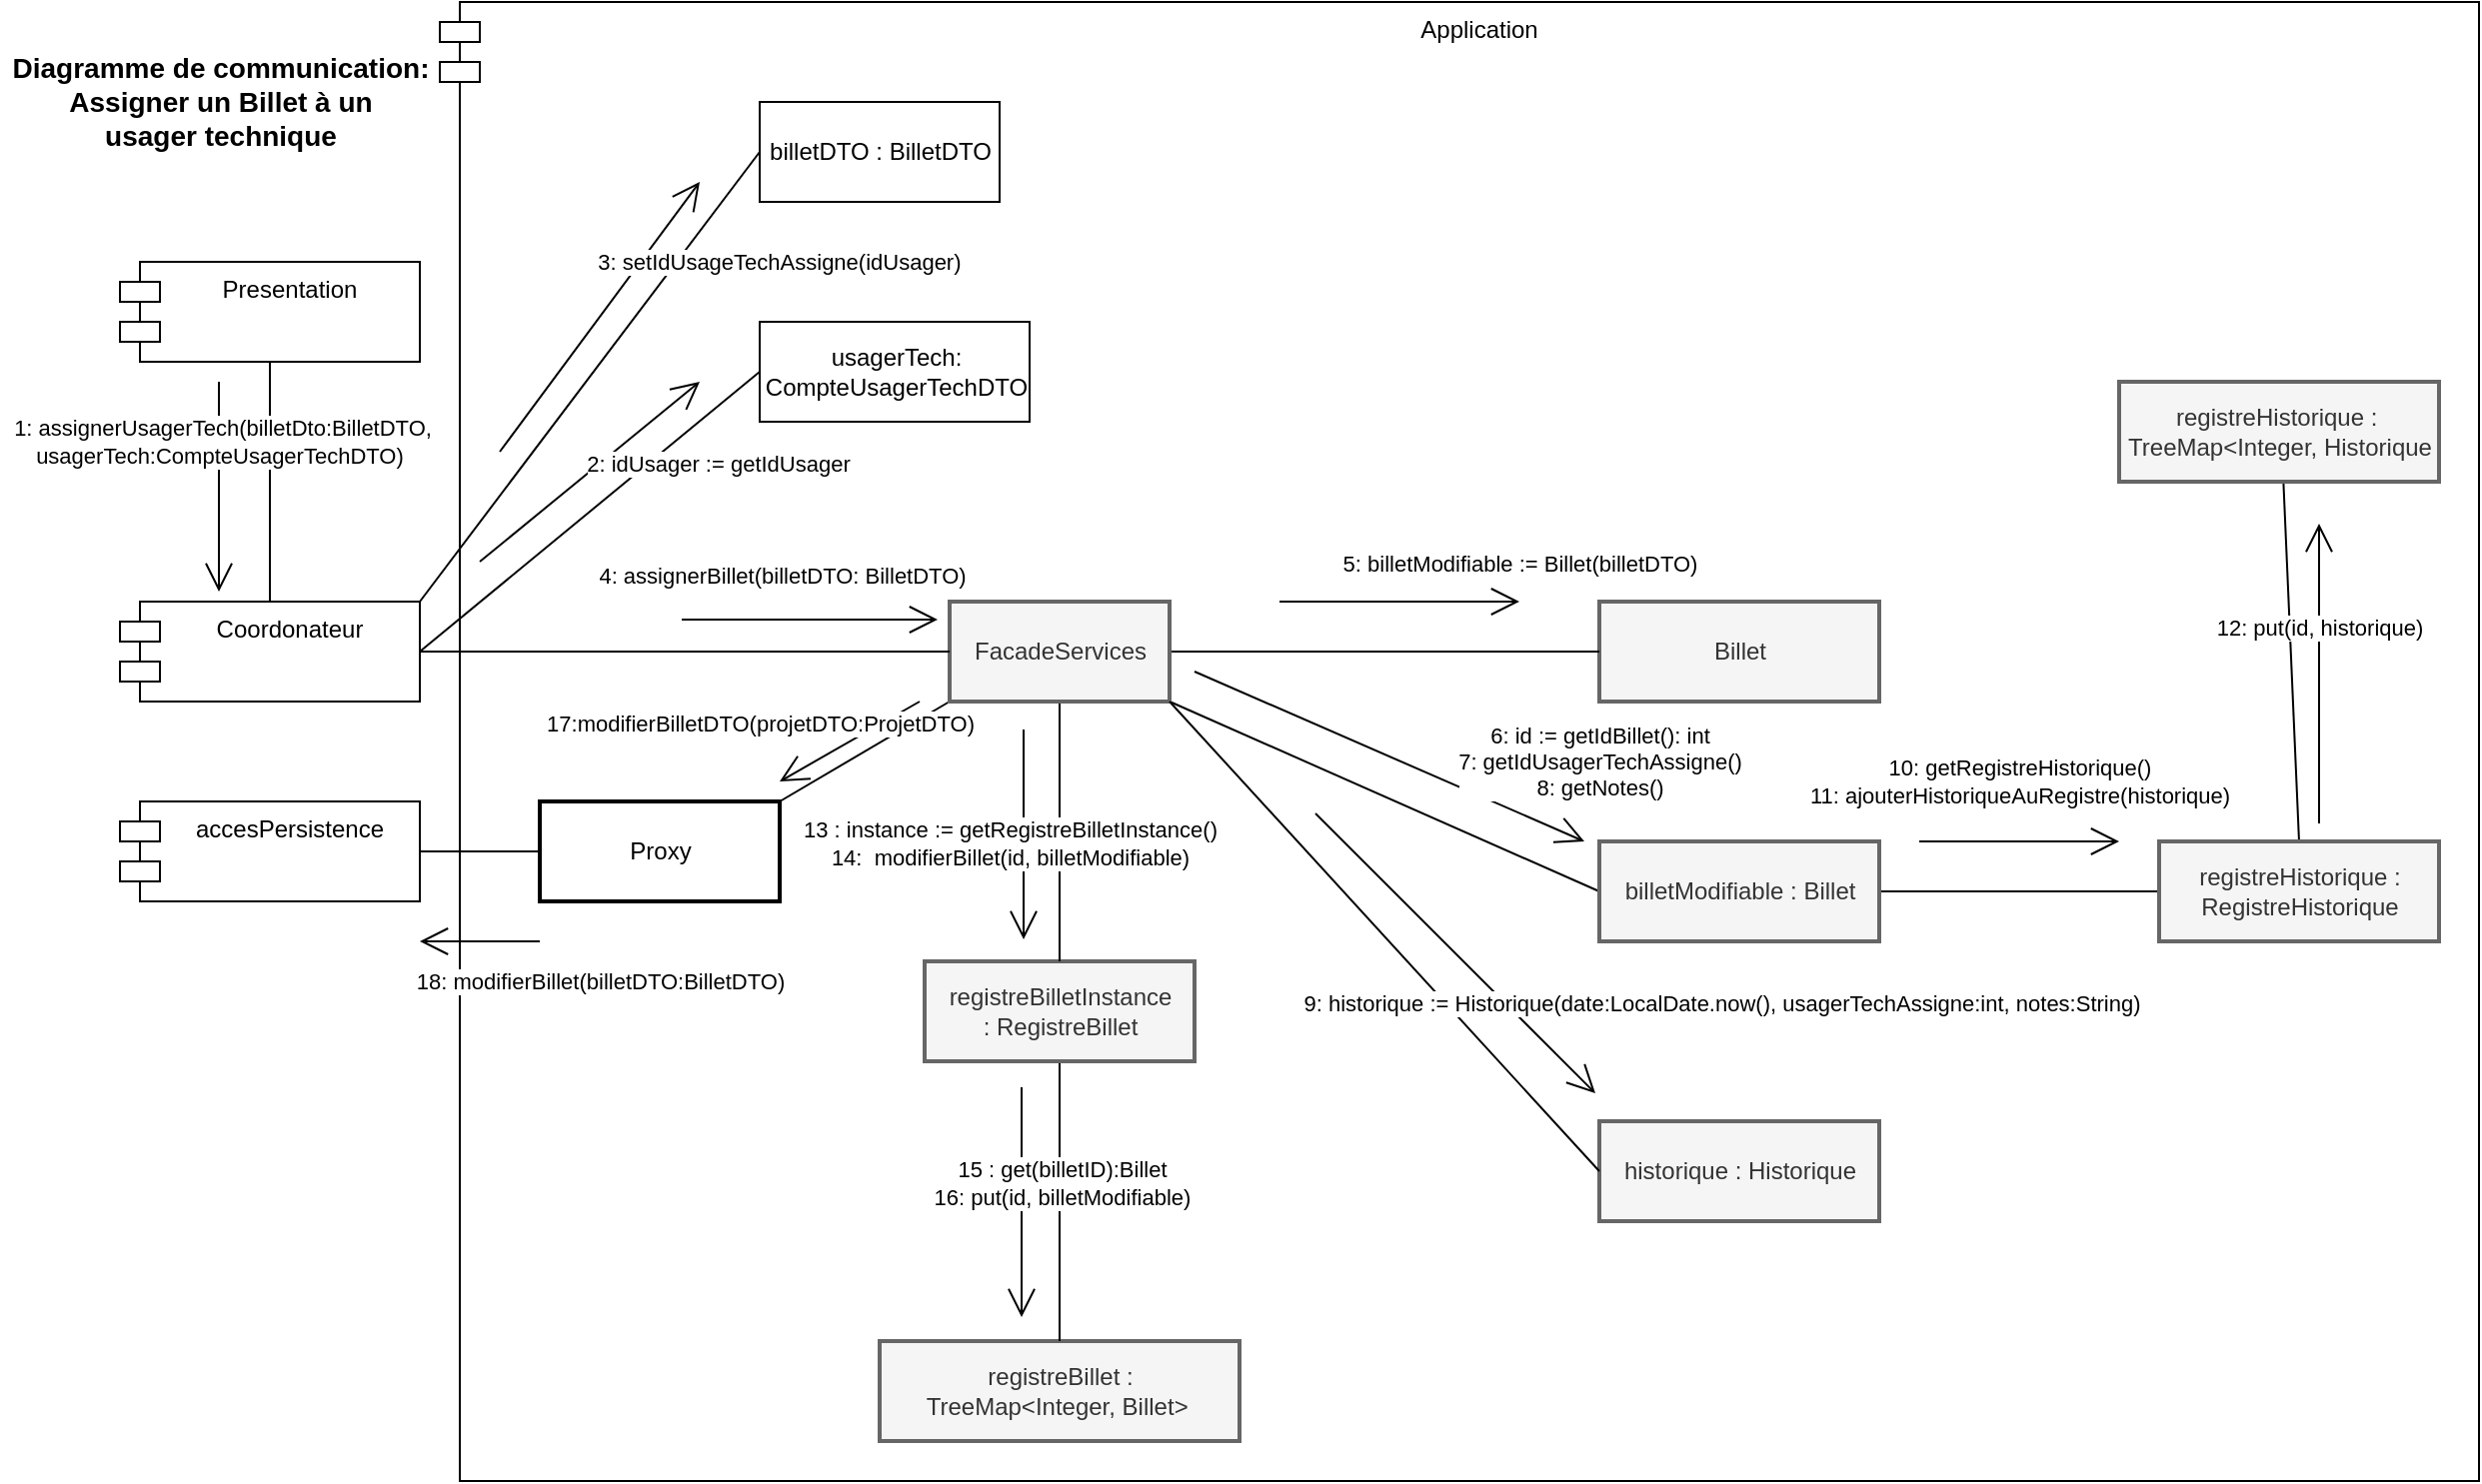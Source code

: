 <mxfile version="20.0.4" type="github">
  <diagram id="K1A0gdIgGlU09U6Z1tWm" name="Page-1">
    <mxGraphModel dx="2097" dy="1770" grid="1" gridSize="10" guides="1" tooltips="1" connect="1" arrows="1" fold="1" page="1" pageScale="1" pageWidth="850" pageHeight="1100" math="0" shadow="0">
      <root>
        <mxCell id="0" />
        <mxCell id="1" parent="0" />
        <mxCell id="Q0hlBnye1vxd4wSXMvIL-1" value="Coordonateur" style="shape=module;align=left;spacingLeft=20;align=center;verticalAlign=top;" parent="1" vertex="1">
          <mxGeometry x="-770" y="-760" width="150" height="50" as="geometry" />
        </mxCell>
        <mxCell id="Q0hlBnye1vxd4wSXMvIL-2" value="Application" style="shape=module;align=left;spacingLeft=20;align=center;verticalAlign=top;" parent="1" vertex="1">
          <mxGeometry x="-610" y="-1060" width="1020" height="740" as="geometry" />
        </mxCell>
        <mxCell id="Q0hlBnye1vxd4wSXMvIL-3" value="registreBillet : &lt;br&gt;TreeMap&amp;lt;Integer, Billet&amp;gt;&amp;nbsp;" style="html=1;strokeWidth=2;fillColor=#f5f5f5;fontColor=#333333;strokeColor=#666666;" parent="1" vertex="1">
          <mxGeometry x="-390" y="-390" width="180" height="50" as="geometry" />
        </mxCell>
        <mxCell id="Q0hlBnye1vxd4wSXMvIL-4" value="Billet" style="html=1;strokeWidth=2;fillColor=#f5f5f5;fontColor=#333333;strokeColor=#666666;" parent="1" vertex="1">
          <mxGeometry x="-30" y="-760" width="140" height="50" as="geometry" />
        </mxCell>
        <mxCell id="Q0hlBnye1vxd4wSXMvIL-6" style="edgeStyle=orthogonalEdgeStyle;rounded=0;orthogonalLoop=1;jettySize=auto;html=1;exitX=0.5;exitY=1;exitDx=0;exitDy=0;entryX=0.5;entryY=0;entryDx=0;entryDy=0;endArrow=none;endFill=0;" parent="1" source="Q0hlBnye1vxd4wSXMvIL-7" target="Q0hlBnye1vxd4wSXMvIL-3" edge="1">
          <mxGeometry relative="1" as="geometry" />
        </mxCell>
        <mxCell id="Q0hlBnye1vxd4wSXMvIL-7" value="registreBilletInstance &lt;br&gt;: RegistreBillet" style="html=1;strokeWidth=2;fillColor=#f5f5f5;fontColor=#333333;strokeColor=#666666;" parent="1" vertex="1">
          <mxGeometry x="-367.5" y="-580" width="135" height="50" as="geometry" />
        </mxCell>
        <mxCell id="Q0hlBnye1vxd4wSXMvIL-8" style="edgeStyle=orthogonalEdgeStyle;rounded=0;orthogonalLoop=1;jettySize=auto;html=1;entryX=0.5;entryY=0;entryDx=0;entryDy=0;endArrow=none;endFill=0;" parent="1" source="Q0hlBnye1vxd4wSXMvIL-9" target="Q0hlBnye1vxd4wSXMvIL-7" edge="1">
          <mxGeometry relative="1" as="geometry" />
        </mxCell>
        <mxCell id="s4aZlPcwz5mY8ynWsoka-8" style="edgeStyle=orthogonalEdgeStyle;rounded=0;orthogonalLoop=1;jettySize=auto;html=1;endArrow=none;endFill=0;" parent="1" source="Q0hlBnye1vxd4wSXMvIL-9" target="Q0hlBnye1vxd4wSXMvIL-4" edge="1">
          <mxGeometry relative="1" as="geometry" />
        </mxCell>
        <mxCell id="rW0M4Xy_rFsf5ODnMl7E-7" style="rounded=0;orthogonalLoop=1;jettySize=auto;html=1;entryX=0;entryY=0.5;entryDx=0;entryDy=0;exitX=1;exitY=1;exitDx=0;exitDy=0;endArrow=none;endFill=0;" parent="1" source="Q0hlBnye1vxd4wSXMvIL-9" target="rW0M4Xy_rFsf5ODnMl7E-4" edge="1">
          <mxGeometry relative="1" as="geometry" />
        </mxCell>
        <mxCell id="YOQWvfRqO_vfq4cSrj6_-11" style="rounded=0;orthogonalLoop=1;jettySize=auto;html=1;entryX=1;entryY=0;entryDx=0;entryDy=0;endArrow=none;endFill=0;exitX=0;exitY=1;exitDx=0;exitDy=0;" parent="1" source="Q0hlBnye1vxd4wSXMvIL-9" target="YOQWvfRqO_vfq4cSrj6_-2" edge="1">
          <mxGeometry relative="1" as="geometry" />
        </mxCell>
        <mxCell id="Q0hlBnye1vxd4wSXMvIL-9" value="FacadeServices" style="html=1;strokeWidth=2;fillColor=#f5f5f5;fontColor=#333333;strokeColor=#666666;" parent="1" vertex="1">
          <mxGeometry x="-355" y="-760" width="110" height="50" as="geometry" />
        </mxCell>
        <mxCell id="Q0hlBnye1vxd4wSXMvIL-10" value="" style="endArrow=open;endFill=1;endSize=12;html=1;rounded=0;" parent="1" edge="1">
          <mxGeometry width="160" relative="1" as="geometry">
            <mxPoint x="-489" y="-751" as="sourcePoint" />
            <mxPoint x="-361" y="-751" as="targetPoint" />
          </mxGeometry>
        </mxCell>
        <mxCell id="Q0hlBnye1vxd4wSXMvIL-11" value="4: assignerBillet(billetDTO: BilletDTO)" style="edgeLabel;html=1;align=center;verticalAlign=middle;resizable=0;points=[];" parent="Q0hlBnye1vxd4wSXMvIL-10" connectable="0" vertex="1">
          <mxGeometry x="0.176" relative="1" as="geometry">
            <mxPoint x="-26" y="-22" as="offset" />
          </mxGeometry>
        </mxCell>
        <mxCell id="Q0hlBnye1vxd4wSXMvIL-12" value="" style="endArrow=open;endFill=1;endSize=12;html=1;rounded=0;exitX=1;exitY=0.5;exitDx=0;exitDy=0;" parent="1" edge="1">
          <mxGeometry width="160" relative="1" as="geometry">
            <mxPoint x="-232.5" y="-725" as="sourcePoint" />
            <mxPoint x="-37.5" y="-640" as="targetPoint" />
          </mxGeometry>
        </mxCell>
        <mxCell id="Q0hlBnye1vxd4wSXMvIL-13" value="6: id := getIdBillet(): int&lt;br&gt;7: getIdUsagerTechAssigne()&lt;br&gt;8: getNotes()" style="edgeLabel;html=1;align=center;verticalAlign=middle;resizable=0;points=[];" parent="Q0hlBnye1vxd4wSXMvIL-12" connectable="0" vertex="1">
          <mxGeometry x="0.176" relative="1" as="geometry">
            <mxPoint x="88" y="-5" as="offset" />
          </mxGeometry>
        </mxCell>
        <mxCell id="Q0hlBnye1vxd4wSXMvIL-14" value="" style="endArrow=open;endFill=1;endSize=12;html=1;rounded=0;" parent="1" edge="1">
          <mxGeometry width="160" relative="1" as="geometry">
            <mxPoint x="-318" y="-696" as="sourcePoint" />
            <mxPoint x="-318" y="-591" as="targetPoint" />
            <Array as="points" />
          </mxGeometry>
        </mxCell>
        <mxCell id="Q0hlBnye1vxd4wSXMvIL-15" value="13 : instance := getRegistreBilletInstance()&lt;br&gt;14: &amp;nbsp;modifierBillet(id, billetModifiable)" style="edgeLabel;html=1;align=center;verticalAlign=middle;resizable=0;points=[];" parent="Q0hlBnye1vxd4wSXMvIL-14" connectable="0" vertex="1">
          <mxGeometry x="0.176" relative="1" as="geometry">
            <mxPoint x="-7" y="-5" as="offset" />
          </mxGeometry>
        </mxCell>
        <mxCell id="Q0hlBnye1vxd4wSXMvIL-16" value="" style="endArrow=open;endFill=1;endSize=12;html=1;rounded=0;" parent="1" edge="1">
          <mxGeometry width="160" relative="1" as="geometry">
            <mxPoint x="-319" y="-517" as="sourcePoint" />
            <mxPoint x="-319" y="-402" as="targetPoint" />
          </mxGeometry>
        </mxCell>
        <mxCell id="Q0hlBnye1vxd4wSXMvIL-17" value="15 : get(billetID):Billet&lt;br&gt;16: put(id, billetModifiable)" style="edgeLabel;html=1;align=center;verticalAlign=middle;resizable=0;points=[];" parent="Q0hlBnye1vxd4wSXMvIL-16" connectable="0" vertex="1">
          <mxGeometry x="0.176" relative="1" as="geometry">
            <mxPoint x="20" y="-20" as="offset" />
          </mxGeometry>
        </mxCell>
        <mxCell id="Q0hlBnye1vxd4wSXMvIL-18" value="" style="endArrow=none;html=1;rounded=0;exitX=1;exitY=0.5;exitDx=0;exitDy=0;entryX=0;entryY=0.5;entryDx=0;entryDy=0;" parent="1" source="Q0hlBnye1vxd4wSXMvIL-1" target="Q0hlBnye1vxd4wSXMvIL-9" edge="1">
          <mxGeometry width="50" height="50" relative="1" as="geometry">
            <mxPoint x="-110" y="-590" as="sourcePoint" />
            <mxPoint x="-60" y="-640" as="targetPoint" />
          </mxGeometry>
        </mxCell>
        <mxCell id="Q0hlBnye1vxd4wSXMvIL-20" value="Diagramme de communication:&lt;br style=&quot;font-size: 14px;&quot;&gt;Assigner un Billet à un&lt;br&gt;usager technique" style="text;html=1;align=center;verticalAlign=middle;resizable=0;points=[];autosize=1;strokeColor=none;fillColor=none;fontStyle=1;fontSize=14;" parent="1" vertex="1">
          <mxGeometry x="-830" y="-1040" width="220" height="60" as="geometry" />
        </mxCell>
        <mxCell id="UpY99hM2pIeia6sripPj-9" style="edgeStyle=none;rounded=0;orthogonalLoop=1;jettySize=auto;html=1;exitX=0;exitY=0.5;exitDx=0;exitDy=0;entryX=1;entryY=0.5;entryDx=0;entryDy=0;endArrow=none;endFill=0;" parent="1" source="s4aZlPcwz5mY8ynWsoka-1" target="Q0hlBnye1vxd4wSXMvIL-1" edge="1">
          <mxGeometry relative="1" as="geometry" />
        </mxCell>
        <mxCell id="s4aZlPcwz5mY8ynWsoka-1" value="usagerTech:&lt;br&gt;CompteUsagerTechDTO" style="html=1;" parent="1" vertex="1">
          <mxGeometry x="-450" y="-900" width="135" height="50" as="geometry" />
        </mxCell>
        <mxCell id="rW0M4Xy_rFsf5ODnMl7E-1" value="historique : Historique" style="html=1;strokeWidth=2;fillColor=#f5f5f5;fontColor=#333333;strokeColor=#666666;" parent="1" vertex="1">
          <mxGeometry x="-30" y="-500" width="140" height="50" as="geometry" />
        </mxCell>
        <mxCell id="rW0M4Xy_rFsf5ODnMl7E-13" style="edgeStyle=none;rounded=0;orthogonalLoop=1;jettySize=auto;html=1;exitX=0.5;exitY=0;exitDx=0;exitDy=0;entryX=0.5;entryY=0;entryDx=0;entryDy=0;endArrow=none;endFill=0;" parent="1" source="rW0M4Xy_rFsf5ODnMl7E-2" target="rW0M4Xy_rFsf5ODnMl7E-3" edge="1">
          <mxGeometry relative="1" as="geometry" />
        </mxCell>
        <mxCell id="rW0M4Xy_rFsf5ODnMl7E-2" value="registreHistorique :&amp;nbsp;&lt;br&gt;TreeMap&amp;lt;Integer, Historique" style="html=1;strokeWidth=2;fillColor=#f5f5f5;fontColor=#333333;strokeColor=#666666;" parent="1" vertex="1">
          <mxGeometry x="230" y="-870" width="160" height="50" as="geometry" />
        </mxCell>
        <mxCell id="rW0M4Xy_rFsf5ODnMl7E-14" style="edgeStyle=none;rounded=0;orthogonalLoop=1;jettySize=auto;html=1;entryX=1;entryY=0.5;entryDx=0;entryDy=0;endArrow=none;endFill=0;" parent="1" source="rW0M4Xy_rFsf5ODnMl7E-3" target="rW0M4Xy_rFsf5ODnMl7E-4" edge="1">
          <mxGeometry relative="1" as="geometry" />
        </mxCell>
        <mxCell id="rW0M4Xy_rFsf5ODnMl7E-3" value="registreHistorique : &lt;br&gt;RegistreHistorique" style="html=1;strokeWidth=2;fillColor=#f5f5f5;fontColor=#333333;strokeColor=#666666;" parent="1" vertex="1">
          <mxGeometry x="250" y="-640" width="140" height="50" as="geometry" />
        </mxCell>
        <mxCell id="rW0M4Xy_rFsf5ODnMl7E-8" style="edgeStyle=none;rounded=0;orthogonalLoop=1;jettySize=auto;html=1;entryX=0;entryY=0.5;entryDx=0;entryDy=0;endArrow=none;endFill=0;exitX=1;exitY=1;exitDx=0;exitDy=0;" parent="1" source="Q0hlBnye1vxd4wSXMvIL-9" target="rW0M4Xy_rFsf5ODnMl7E-1" edge="1">
          <mxGeometry relative="1" as="geometry" />
        </mxCell>
        <mxCell id="rW0M4Xy_rFsf5ODnMl7E-4" value="billetModifiable : Billet" style="html=1;strokeWidth=2;fillColor=#f5f5f5;fontColor=#333333;strokeColor=#666666;" parent="1" vertex="1">
          <mxGeometry x="-30" y="-640" width="140" height="50" as="geometry" />
        </mxCell>
        <mxCell id="rW0M4Xy_rFsf5ODnMl7E-5" value="" style="endArrow=open;endFill=1;endSize=12;html=1;rounded=0;" parent="1" edge="1">
          <mxGeometry width="160" relative="1" as="geometry">
            <mxPoint x="-190" y="-760" as="sourcePoint" />
            <mxPoint x="-70" y="-760" as="targetPoint" />
          </mxGeometry>
        </mxCell>
        <mxCell id="rW0M4Xy_rFsf5ODnMl7E-6" value="5: billetModifiable := Billet(billetDTO)" style="edgeLabel;html=1;align=center;verticalAlign=middle;resizable=0;points=[];" parent="rW0M4Xy_rFsf5ODnMl7E-5" connectable="0" vertex="1">
          <mxGeometry x="0.176" relative="1" as="geometry">
            <mxPoint x="49" y="-19" as="offset" />
          </mxGeometry>
        </mxCell>
        <mxCell id="rW0M4Xy_rFsf5ODnMl7E-9" value="" style="endArrow=open;endFill=1;endSize=12;html=1;rounded=0;exitX=1;exitY=0.5;exitDx=0;exitDy=0;entryX=0;entryY=0;entryDx=0;entryDy=0;" parent="1" edge="1">
          <mxGeometry width="160" relative="1" as="geometry">
            <mxPoint x="-172.0" y="-654" as="sourcePoint" />
            <mxPoint x="-32.0" y="-514" as="targetPoint" />
          </mxGeometry>
        </mxCell>
        <mxCell id="rW0M4Xy_rFsf5ODnMl7E-10" value="9: historique := Historique(date:LocalDate.now(), usagerTechAssigne:int, notes:String)" style="edgeLabel;html=1;align=center;verticalAlign=middle;resizable=0;points=[];" parent="rW0M4Xy_rFsf5ODnMl7E-9" connectable="0" vertex="1">
          <mxGeometry x="0.176" relative="1" as="geometry">
            <mxPoint x="120" y="12" as="offset" />
          </mxGeometry>
        </mxCell>
        <mxCell id="rW0M4Xy_rFsf5ODnMl7E-11" value="" style="endArrow=open;endFill=1;endSize=12;html=1;rounded=0;entryX=0.25;entryY=1;entryDx=0;entryDy=0;" parent="1" edge="1">
          <mxGeometry width="160" relative="1" as="geometry">
            <mxPoint x="330" y="-649" as="sourcePoint" />
            <mxPoint x="330" y="-799" as="targetPoint" />
          </mxGeometry>
        </mxCell>
        <mxCell id="rW0M4Xy_rFsf5ODnMl7E-15" value="12: put(id, historique)" style="edgeLabel;html=1;align=center;verticalAlign=middle;resizable=0;points=[];" parent="rW0M4Xy_rFsf5ODnMl7E-11" vertex="1" connectable="0">
          <mxGeometry x="0.312" relative="1" as="geometry">
            <mxPoint as="offset" />
          </mxGeometry>
        </mxCell>
        <mxCell id="rW0M4Xy_rFsf5ODnMl7E-16" value="" style="endArrow=open;endFill=1;endSize=12;html=1;rounded=0;" parent="1" edge="1">
          <mxGeometry width="160" relative="1" as="geometry">
            <mxPoint x="130.0" y="-640" as="sourcePoint" />
            <mxPoint x="230" y="-640" as="targetPoint" />
          </mxGeometry>
        </mxCell>
        <mxCell id="rW0M4Xy_rFsf5ODnMl7E-17" value="10: getRegistreHistorique()&lt;br&gt;11: ajouterHistoriqueAuRegistre(historique)" style="edgeLabel;html=1;align=center;verticalAlign=middle;resizable=0;points=[];" parent="rW0M4Xy_rFsf5ODnMl7E-16" connectable="0" vertex="1">
          <mxGeometry x="0.176" relative="1" as="geometry">
            <mxPoint x="-9" y="-30" as="offset" />
          </mxGeometry>
        </mxCell>
        <mxCell id="UpY99hM2pIeia6sripPj-2" style="edgeStyle=orthogonalEdgeStyle;rounded=0;orthogonalLoop=1;jettySize=auto;html=1;entryX=0.5;entryY=0;entryDx=0;entryDy=0;endArrow=none;endFill=0;" parent="1" source="UpY99hM2pIeia6sripPj-1" target="Q0hlBnye1vxd4wSXMvIL-1" edge="1">
          <mxGeometry relative="1" as="geometry" />
        </mxCell>
        <mxCell id="UpY99hM2pIeia6sripPj-1" value="Presentation" style="shape=module;align=left;spacingLeft=20;align=center;verticalAlign=top;" parent="1" vertex="1">
          <mxGeometry x="-770" y="-930" width="150" height="50" as="geometry" />
        </mxCell>
        <mxCell id="UpY99hM2pIeia6sripPj-3" value="" style="endArrow=open;endFill=1;endSize=12;html=1;rounded=0;" parent="1" edge="1">
          <mxGeometry width="160" relative="1" as="geometry">
            <mxPoint x="-720.5" y="-870" as="sourcePoint" />
            <mxPoint x="-720.5" y="-765" as="targetPoint" />
            <Array as="points" />
          </mxGeometry>
        </mxCell>
        <mxCell id="UpY99hM2pIeia6sripPj-4" value="1: assignerUsagerTech(billetDto:BilletDTO, &lt;br&gt;usagerTech:CompteUsagerTechDTO)&amp;nbsp;" style="edgeLabel;html=1;align=center;verticalAlign=middle;resizable=0;points=[];" parent="UpY99hM2pIeia6sripPj-3" connectable="0" vertex="1">
          <mxGeometry x="0.176" relative="1" as="geometry">
            <mxPoint x="1" y="-32" as="offset" />
          </mxGeometry>
        </mxCell>
        <mxCell id="UpY99hM2pIeia6sripPj-8" style="edgeStyle=none;rounded=0;orthogonalLoop=1;jettySize=auto;html=1;exitX=0;exitY=0.5;exitDx=0;exitDy=0;entryX=1;entryY=0;entryDx=0;entryDy=0;endArrow=none;endFill=0;" parent="1" source="UpY99hM2pIeia6sripPj-5" target="Q0hlBnye1vxd4wSXMvIL-1" edge="1">
          <mxGeometry relative="1" as="geometry" />
        </mxCell>
        <mxCell id="UpY99hM2pIeia6sripPj-5" value="billetDTO : BilletDTO" style="html=1;" parent="1" vertex="1">
          <mxGeometry x="-450" y="-1010" width="120" height="50" as="geometry" />
        </mxCell>
        <mxCell id="UpY99hM2pIeia6sripPj-10" value="" style="endArrow=open;endFill=1;endSize=12;html=1;rounded=0;" parent="1" edge="1">
          <mxGeometry width="160" relative="1" as="geometry">
            <mxPoint x="-580" y="-835" as="sourcePoint" />
            <mxPoint x="-480" y="-970" as="targetPoint" />
          </mxGeometry>
        </mxCell>
        <mxCell id="UpY99hM2pIeia6sripPj-14" value="3: setIdUsageTechAssigne(idUsager)&amp;nbsp;" style="edgeLabel;html=1;align=center;verticalAlign=middle;resizable=0;points=[];" parent="UpY99hM2pIeia6sripPj-10" vertex="1" connectable="0">
          <mxGeometry x="0.288" y="1" relative="1" as="geometry">
            <mxPoint x="77" y="-8" as="offset" />
          </mxGeometry>
        </mxCell>
        <mxCell id="UpY99hM2pIeia6sripPj-15" value="" style="endArrow=open;endFill=1;endSize=12;html=1;rounded=0;" parent="1" edge="1">
          <mxGeometry width="160" relative="1" as="geometry">
            <mxPoint x="-590" y="-780" as="sourcePoint" />
            <mxPoint x="-480" y="-870" as="targetPoint" />
            <Array as="points" />
          </mxGeometry>
        </mxCell>
        <mxCell id="UpY99hM2pIeia6sripPj-16" value="2: idUsager := getIdUsager" style="edgeLabel;html=1;align=center;verticalAlign=middle;resizable=0;points=[];" parent="UpY99hM2pIeia6sripPj-15" vertex="1" connectable="0">
          <mxGeometry x="0.288" y="1" relative="1" as="geometry">
            <mxPoint x="49" y="9" as="offset" />
          </mxGeometry>
        </mxCell>
        <mxCell id="rL9SbDhEJE_CqoCcwaoT-2" style="edgeStyle=none;rounded=0;orthogonalLoop=1;jettySize=auto;html=1;entryX=1;entryY=0.5;entryDx=0;entryDy=0;endArrow=none;endFill=0;" edge="1" parent="1" source="YOQWvfRqO_vfq4cSrj6_-2" target="rL9SbDhEJE_CqoCcwaoT-1">
          <mxGeometry relative="1" as="geometry" />
        </mxCell>
        <mxCell id="YOQWvfRqO_vfq4cSrj6_-2" value="Proxy" style="html=1;strokeWidth=2;" parent="1" vertex="1">
          <mxGeometry x="-560" y="-660" width="120" height="50" as="geometry" />
        </mxCell>
        <mxCell id="YOQWvfRqO_vfq4cSrj6_-6" value="" style="endArrow=open;endFill=1;endSize=12;html=1;rounded=0;" parent="1" edge="1">
          <mxGeometry width="160" relative="1" as="geometry">
            <mxPoint x="-370" y="-710" as="sourcePoint" />
            <mxPoint x="-440" y="-670" as="targetPoint" />
          </mxGeometry>
        </mxCell>
        <mxCell id="YOQWvfRqO_vfq4cSrj6_-7" value="17:modifierBilletDTO(projetDTO:ProjetDTO)" style="edgeLabel;html=1;align=center;verticalAlign=middle;resizable=0;points=[];" parent="YOQWvfRqO_vfq4cSrj6_-6" connectable="0" vertex="1">
          <mxGeometry x="0.176" relative="1" as="geometry">
            <mxPoint x="-39" y="-13" as="offset" />
          </mxGeometry>
        </mxCell>
        <mxCell id="YOQWvfRqO_vfq4cSrj6_-15" value="" style="endArrow=open;endFill=1;endSize=12;html=1;rounded=0;exitX=0;exitY=0.25;exitDx=0;exitDy=0;entryX=1;entryY=0.25;entryDx=0;entryDy=0;" parent="1" edge="1">
          <mxGeometry width="160" relative="1" as="geometry">
            <mxPoint x="-560" y="-590" as="sourcePoint" />
            <mxPoint x="-620" y="-590" as="targetPoint" />
          </mxGeometry>
        </mxCell>
        <mxCell id="YOQWvfRqO_vfq4cSrj6_-16" value="18: modifierBillet(billetDTO:BilletDTO)" style="edgeLabel;html=1;align=center;verticalAlign=middle;resizable=0;points=[];" parent="YOQWvfRqO_vfq4cSrj6_-15" connectable="0" vertex="1">
          <mxGeometry x="0.176" relative="1" as="geometry">
            <mxPoint x="65" y="20" as="offset" />
          </mxGeometry>
        </mxCell>
        <mxCell id="rL9SbDhEJE_CqoCcwaoT-1" value="accesPersistence" style="shape=module;align=left;spacingLeft=20;align=center;verticalAlign=top;" vertex="1" parent="1">
          <mxGeometry x="-770" y="-660" width="150" height="50" as="geometry" />
        </mxCell>
      </root>
    </mxGraphModel>
  </diagram>
</mxfile>
